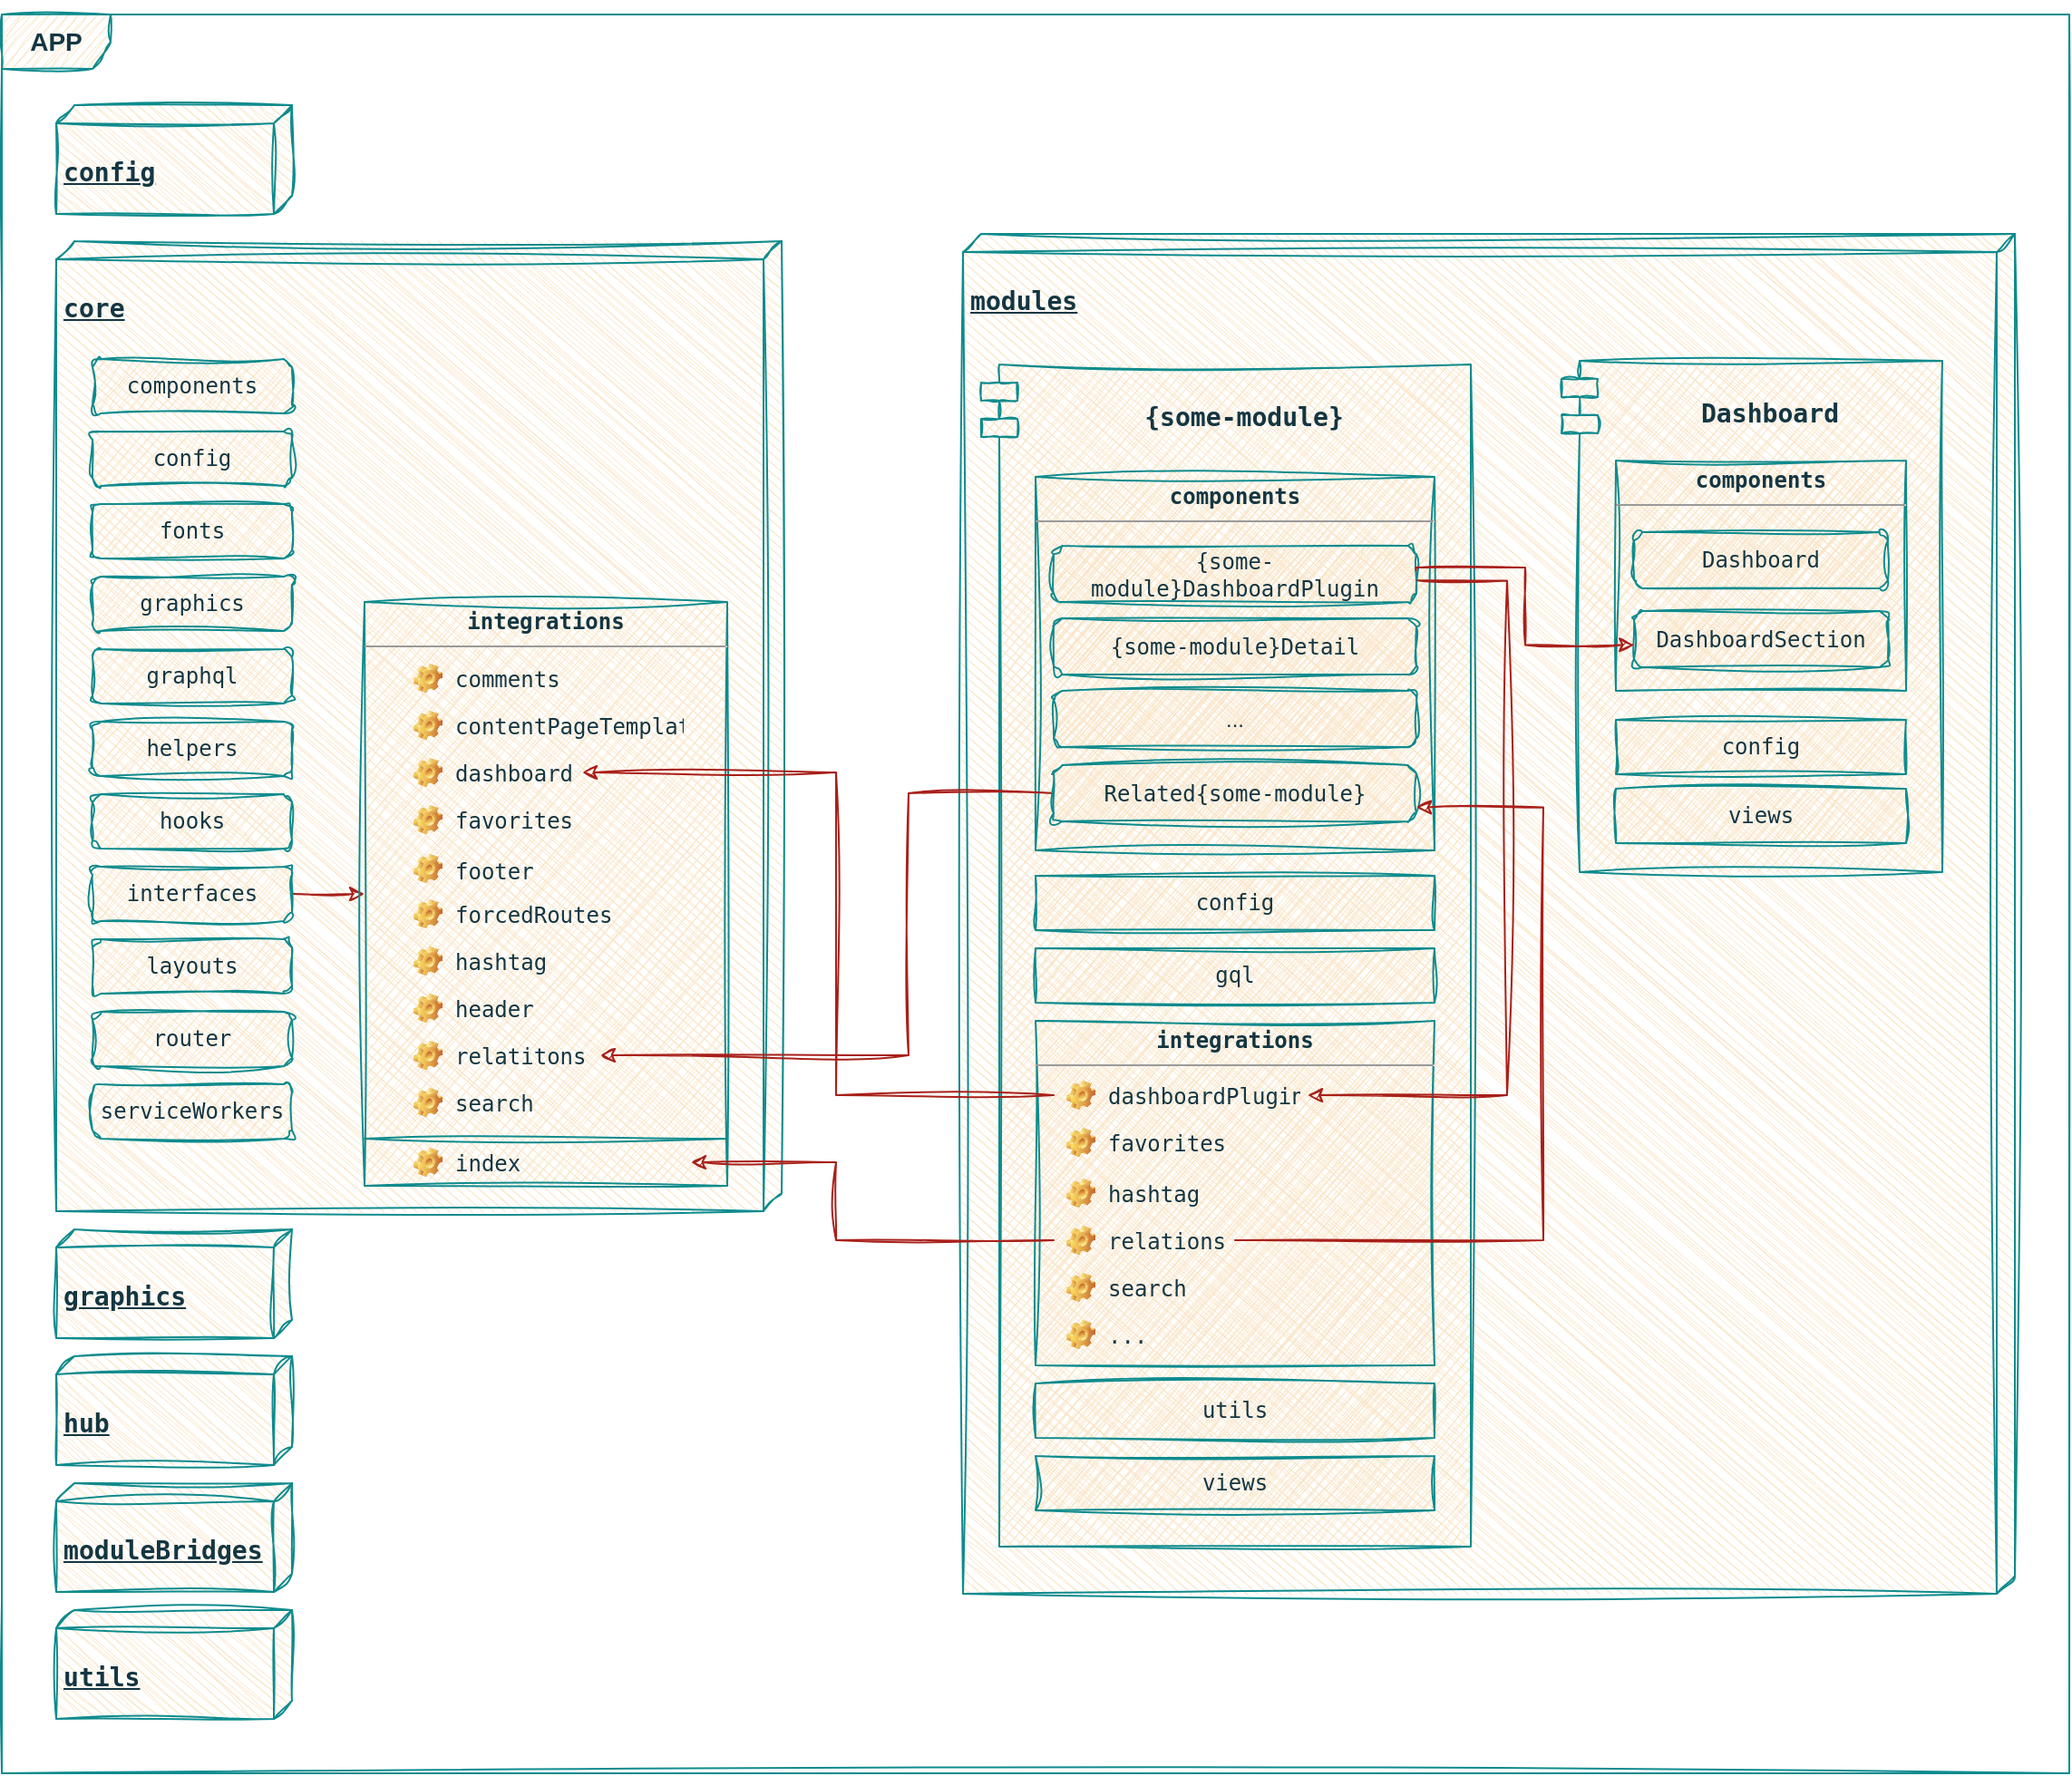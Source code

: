 <mxfile version="22.0.8" type="github">
  <diagram name="Page-1" id="Y3dpBx2czhUlw8gVgYeN">
    <mxGraphModel dx="1674" dy="2153" grid="1" gridSize="10" guides="1" tooltips="1" connect="1" arrows="1" fold="1" page="1" pageScale="1" pageWidth="850" pageHeight="1100" math="0" shadow="0">
      <root>
        <mxCell id="0" />
        <mxCell id="1" parent="0" />
        <mxCell id="_rkBrbnvYBGXYP3k8nYn-163" value="&lt;h3&gt;&lt;code&gt;core&lt;/code&gt;&lt;br&gt;&lt;/h3&gt;" style="verticalAlign=top;align=left;spacingTop=8;spacingLeft=2;spacingRight=12;shape=cube;size=10;direction=south;fontStyle=4;html=1;whiteSpace=wrap;labelBackgroundColor=none;fillColor=#FAE5C7;strokeColor=#0F8B8D;fontColor=#143642;sketch=1;curveFitting=1;jiggle=2;" parent="1" vertex="1">
          <mxGeometry x="170" y="-905" width="400" height="535" as="geometry" />
        </mxCell>
        <mxCell id="_rkBrbnvYBGXYP3k8nYn-164" value="&lt;code&gt;components&lt;/code&gt;" style="rounded=1;whiteSpace=wrap;html=1;labelBackgroundColor=none;fillColor=#FAE5C7;strokeColor=#0F8B8D;fontColor=#143642;sketch=1;curveFitting=1;jiggle=2;" parent="1" vertex="1">
          <mxGeometry x="190" y="-840" width="110" height="30" as="geometry" />
        </mxCell>
        <mxCell id="_rkBrbnvYBGXYP3k8nYn-165" value="&lt;code&gt;graphql&lt;/code&gt;" style="rounded=1;whiteSpace=wrap;html=1;labelBackgroundColor=none;fillColor=#FAE5C7;strokeColor=#0F8B8D;fontColor=#143642;sketch=1;curveFitting=1;jiggle=2;" parent="1" vertex="1">
          <mxGeometry x="190" y="-680" width="110" height="30" as="geometry" />
        </mxCell>
        <mxCell id="_rkBrbnvYBGXYP3k8nYn-166" value="&lt;code&gt;config&lt;/code&gt;" style="rounded=1;whiteSpace=wrap;html=1;labelBackgroundColor=none;fillColor=#FAE5C7;strokeColor=#0F8B8D;fontColor=#143642;sketch=1;curveFitting=1;jiggle=2;" parent="1" vertex="1">
          <mxGeometry x="190" y="-800" width="110" height="30" as="geometry" />
        </mxCell>
        <mxCell id="_rkBrbnvYBGXYP3k8nYn-167" value="&lt;code&gt;fonts&lt;/code&gt;" style="rounded=1;whiteSpace=wrap;html=1;labelBackgroundColor=none;fillColor=#FAE5C7;strokeColor=#0F8B8D;fontColor=#143642;sketch=1;curveFitting=1;jiggle=2;" parent="1" vertex="1">
          <mxGeometry x="190" y="-760" width="110" height="30" as="geometry" />
        </mxCell>
        <mxCell id="_rkBrbnvYBGXYP3k8nYn-168" value="&lt;code&gt;graphics&lt;/code&gt;" style="rounded=1;whiteSpace=wrap;html=1;labelBackgroundColor=none;fillColor=#FAE5C7;strokeColor=#0F8B8D;fontColor=#143642;sketch=1;curveFitting=1;jiggle=2;" parent="1" vertex="1">
          <mxGeometry x="190" y="-720" width="110" height="30" as="geometry" />
        </mxCell>
        <mxCell id="_rkBrbnvYBGXYP3k8nYn-169" value="&lt;code&gt;hooks&lt;/code&gt;" style="rounded=1;whiteSpace=wrap;html=1;labelBackgroundColor=none;fillColor=#FAE5C7;strokeColor=#0F8B8D;fontColor=#143642;sketch=1;curveFitting=1;jiggle=2;" parent="1" vertex="1">
          <mxGeometry x="190" y="-600" width="110" height="30" as="geometry" />
        </mxCell>
        <mxCell id="_rkBrbnvYBGXYP3k8nYn-170" value="&lt;code&gt;helpers&lt;/code&gt;" style="rounded=1;whiteSpace=wrap;html=1;labelBackgroundColor=none;fillColor=#FAE5C7;strokeColor=#0F8B8D;fontColor=#143642;sketch=1;curveFitting=1;jiggle=2;" parent="1" vertex="1">
          <mxGeometry x="190" y="-640" width="110" height="30" as="geometry" />
        </mxCell>
        <mxCell id="_rkBrbnvYBGXYP3k8nYn-171" value="&lt;code&gt;layouts&lt;/code&gt;" style="rounded=1;whiteSpace=wrap;html=1;labelBackgroundColor=none;fillColor=#FAE5C7;strokeColor=#0F8B8D;fontColor=#143642;sketch=1;curveFitting=1;jiggle=2;" parent="1" vertex="1">
          <mxGeometry x="190" y="-520" width="110" height="30" as="geometry" />
        </mxCell>
        <mxCell id="_rkBrbnvYBGXYP3k8nYn-172" value="" style="edgeStyle=orthogonalEdgeStyle;rounded=0;orthogonalLoop=1;jettySize=auto;html=1;labelBackgroundColor=none;strokeColor=#A8201A;fontColor=default;sketch=1;curveFitting=1;jiggle=2;" parent="1" source="_rkBrbnvYBGXYP3k8nYn-173" target="_rkBrbnvYBGXYP3k8nYn-176" edge="1">
          <mxGeometry relative="1" as="geometry" />
        </mxCell>
        <mxCell id="_rkBrbnvYBGXYP3k8nYn-173" value="&lt;code&gt;interfaces&lt;/code&gt;" style="rounded=1;whiteSpace=wrap;html=1;labelBackgroundColor=none;fillColor=#FAE5C7;strokeColor=#0F8B8D;fontColor=#143642;sketch=1;curveFitting=1;jiggle=2;" parent="1" vertex="1">
          <mxGeometry x="190" y="-560" width="110" height="30" as="geometry" />
        </mxCell>
        <mxCell id="_rkBrbnvYBGXYP3k8nYn-174" value="&lt;code&gt;serviceWorkers&lt;/code&gt;" style="rounded=1;whiteSpace=wrap;html=1;labelBackgroundColor=none;fillColor=#FAE5C7;strokeColor=#0F8B8D;fontColor=#143642;sketch=1;curveFitting=1;jiggle=2;" parent="1" vertex="1">
          <mxGeometry x="190" y="-440" width="110" height="30" as="geometry" />
        </mxCell>
        <mxCell id="_rkBrbnvYBGXYP3k8nYn-175" value="&lt;code&gt;router&lt;/code&gt;" style="rounded=1;whiteSpace=wrap;html=1;labelBackgroundColor=none;fillColor=#FAE5C7;strokeColor=#0F8B8D;fontColor=#143642;sketch=1;curveFitting=1;jiggle=2;" parent="1" vertex="1">
          <mxGeometry x="190" y="-480" width="110" height="30" as="geometry" />
        </mxCell>
        <mxCell id="_rkBrbnvYBGXYP3k8nYn-176" value="&lt;p style=&quot;margin:0px;margin-top:4px;text-align:center;&quot;&gt;&lt;b style=&quot;background-color: initial;&quot;&gt;&lt;font face=&quot;monospace&quot;&gt;integrations&lt;/font&gt;&lt;/b&gt;&lt;/p&gt;&lt;hr size=&quot;1&quot;&gt;&lt;div style=&quot;height:2px;&quot;&gt;&lt;/div&gt;" style="verticalAlign=top;align=left;overflow=fill;fontSize=12;fontFamily=Helvetica;html=1;whiteSpace=wrap;labelBackgroundColor=none;fillColor=#FAE5C7;strokeColor=#0F8B8D;fontColor=#143642;sketch=1;curveFitting=1;jiggle=2;" parent="1" vertex="1">
          <mxGeometry x="340" y="-706" width="200" height="322" as="geometry" />
        </mxCell>
        <mxCell id="_rkBrbnvYBGXYP3k8nYn-177" value="&lt;font face=&quot;monospace&quot;&gt;comments&lt;/font&gt;" style="label;fontStyle=0;strokeColor=none;fillColor=none;align=left;verticalAlign=top;overflow=hidden;spacingLeft=28;spacingRight=4;rotatable=0;points=[[0,0.5],[1,0.5]];portConstraint=eastwest;imageWidth=16;imageHeight=16;whiteSpace=wrap;html=1;image=img/clipart/Gear_128x128.png;labelBackgroundColor=none;fontColor=#143642;sketch=1;curveFitting=1;jiggle=2;" parent="1" vertex="1">
          <mxGeometry x="360" y="-677" width="120" height="26" as="geometry" />
        </mxCell>
        <mxCell id="_rkBrbnvYBGXYP3k8nYn-178" value="&lt;font face=&quot;monospace&quot;&gt;contentPageTemplate&lt;/font&gt;" style="label;fontStyle=0;strokeColor=none;fillColor=none;align=left;verticalAlign=top;overflow=hidden;spacingLeft=28;spacingRight=4;rotatable=0;points=[[0,0.5],[1,0.5]];portConstraint=eastwest;imageWidth=16;imageHeight=16;whiteSpace=wrap;html=1;image=img/clipart/Gear_128x128.png;labelBackgroundColor=none;fontColor=#143642;sketch=1;curveFitting=1;jiggle=2;" parent="1" vertex="1">
          <mxGeometry x="360" y="-651" width="160" height="26" as="geometry" />
        </mxCell>
        <mxCell id="_rkBrbnvYBGXYP3k8nYn-179" value="&lt;font face=&quot;monospace&quot;&gt;dashboard&lt;/font&gt;" style="label;fontStyle=0;strokeColor=none;fillColor=none;align=left;verticalAlign=top;overflow=hidden;spacingLeft=28;spacingRight=4;rotatable=0;points=[[0,0.5],[1,0.5]];portConstraint=eastwest;imageWidth=16;imageHeight=16;whiteSpace=wrap;html=1;image=img/clipart/Gear_128x128.png;labelBackgroundColor=none;fontColor=#143642;sketch=1;curveFitting=1;jiggle=2;" parent="1" vertex="1">
          <mxGeometry x="360" y="-625" width="100" height="26" as="geometry" />
        </mxCell>
        <mxCell id="_rkBrbnvYBGXYP3k8nYn-180" value="&lt;font face=&quot;monospace&quot;&gt;favorites&lt;/font&gt;" style="label;fontStyle=0;strokeColor=none;fillColor=none;align=left;verticalAlign=top;overflow=hidden;spacingLeft=28;spacingRight=4;rotatable=0;points=[[0,0.5],[1,0.5]];portConstraint=eastwest;imageWidth=16;imageHeight=16;whiteSpace=wrap;html=1;image=img/clipart/Gear_128x128.png;labelBackgroundColor=none;fontColor=#143642;sketch=1;curveFitting=1;jiggle=2;" parent="1" vertex="1">
          <mxGeometry x="360" y="-599" width="160" height="26" as="geometry" />
        </mxCell>
        <mxCell id="_rkBrbnvYBGXYP3k8nYn-181" value="&lt;font face=&quot;monospace&quot;&gt;footer&lt;/font&gt;" style="label;fontStyle=0;strokeColor=none;fillColor=none;align=left;verticalAlign=top;overflow=hidden;spacingLeft=28;spacingRight=4;rotatable=0;points=[[0,0.5],[1,0.5]];portConstraint=eastwest;imageWidth=16;imageHeight=16;whiteSpace=wrap;html=1;image=img/clipart/Gear_128x128.png;labelBackgroundColor=none;fontColor=#143642;sketch=1;curveFitting=1;jiggle=2;" parent="1" vertex="1">
          <mxGeometry x="360" y="-571" width="110.77" height="24" as="geometry" />
        </mxCell>
        <mxCell id="_rkBrbnvYBGXYP3k8nYn-182" value="&lt;font face=&quot;monospace&quot;&gt;forcedRoutes&lt;/font&gt;" style="label;fontStyle=0;strokeColor=none;fillColor=none;align=left;verticalAlign=top;overflow=hidden;spacingLeft=28;spacingRight=4;rotatable=0;points=[[0,0.5],[1,0.5]];portConstraint=eastwest;imageWidth=16;imageHeight=16;whiteSpace=wrap;html=1;image=img/clipart/Gear_128x128.png;labelBackgroundColor=none;fontColor=#143642;sketch=1;curveFitting=1;jiggle=2;" parent="1" vertex="1">
          <mxGeometry x="360" y="-547" width="160" height="26" as="geometry" />
        </mxCell>
        <mxCell id="_rkBrbnvYBGXYP3k8nYn-183" value="&lt;font face=&quot;monospace&quot;&gt;hashtag&lt;/font&gt;" style="label;fontStyle=0;strokeColor=none;fillColor=none;align=left;verticalAlign=top;overflow=hidden;spacingLeft=28;spacingRight=4;rotatable=0;points=[[0,0.5],[1,0.5]];portConstraint=eastwest;imageWidth=16;imageHeight=16;whiteSpace=wrap;html=1;image=img/clipart/Gear_128x128.png;labelBackgroundColor=none;fontColor=#143642;sketch=1;curveFitting=1;jiggle=2;" parent="1" vertex="1">
          <mxGeometry x="360" y="-521" width="120" height="26" as="geometry" />
        </mxCell>
        <mxCell id="_rkBrbnvYBGXYP3k8nYn-184" value="&lt;font face=&quot;monospace&quot;&gt;header&lt;/font&gt;" style="label;fontStyle=0;strokeColor=none;fillColor=none;align=left;verticalAlign=top;overflow=hidden;spacingLeft=28;spacingRight=4;rotatable=0;points=[[0,0.5],[1,0.5]];portConstraint=eastwest;imageWidth=16;imageHeight=16;whiteSpace=wrap;html=1;image=img/clipart/Gear_128x128.png;labelBackgroundColor=none;fontColor=#143642;sketch=1;curveFitting=1;jiggle=2;" parent="1" vertex="1">
          <mxGeometry x="360" y="-495" width="160" height="26" as="geometry" />
        </mxCell>
        <mxCell id="_rkBrbnvYBGXYP3k8nYn-185" value="&lt;font face=&quot;monospace&quot;&gt;relatitons&lt;/font&gt;" style="label;fontStyle=0;strokeColor=none;fillColor=none;align=left;verticalAlign=top;overflow=hidden;spacingLeft=28;spacingRight=4;rotatable=0;points=[[0,0.5],[1,0.5]];portConstraint=eastwest;imageWidth=16;imageHeight=16;whiteSpace=wrap;html=1;image=img/clipart/Gear_128x128.png;labelBackgroundColor=none;fontColor=#143642;sketch=1;curveFitting=1;jiggle=2;" parent="1" vertex="1">
          <mxGeometry x="360" y="-469" width="110" height="26" as="geometry" />
        </mxCell>
        <mxCell id="_rkBrbnvYBGXYP3k8nYn-186" value="&lt;font face=&quot;monospace&quot;&gt;search&lt;/font&gt;" style="label;fontStyle=0;strokeColor=none;fillColor=none;align=left;verticalAlign=top;overflow=hidden;spacingLeft=28;spacingRight=4;rotatable=0;points=[[0,0.5],[1,0.5]];portConstraint=eastwest;imageWidth=16;imageHeight=16;whiteSpace=wrap;html=1;image=img/clipart/Gear_128x128.png;labelBackgroundColor=none;fontColor=#143642;sketch=1;curveFitting=1;jiggle=2;" parent="1" vertex="1">
          <mxGeometry x="360" y="-443" width="160" height="26" as="geometry" />
        </mxCell>
        <mxCell id="_rkBrbnvYBGXYP3k8nYn-187" value="&lt;h3&gt;&lt;b&gt;APP&lt;/b&gt;&lt;/h3&gt;" style="shape=umlFrame;whiteSpace=wrap;html=1;pointerEvents=0;labelBackgroundColor=none;fillColor=#FAE5C7;strokeColor=#0F8B8D;fontColor=#143642;sketch=1;curveFitting=1;jiggle=2;" parent="1" vertex="1">
          <mxGeometry x="140" y="-1030" width="1140" height="970" as="geometry" />
        </mxCell>
        <mxCell id="_rkBrbnvYBGXYP3k8nYn-188" value="&lt;h3&gt;&lt;code&gt;config&lt;/code&gt;&lt;br&gt;&lt;/h3&gt;" style="verticalAlign=top;align=left;spacingTop=8;spacingLeft=2;spacingRight=12;shape=cube;size=10;direction=south;fontStyle=4;html=1;whiteSpace=wrap;labelBackgroundColor=none;fillColor=#FAE5C7;strokeColor=#0F8B8D;fontColor=#143642;sketch=1;curveFitting=1;jiggle=2;" parent="1" vertex="1">
          <mxGeometry x="170" y="-980" width="130" height="60" as="geometry" />
        </mxCell>
        <mxCell id="_rkBrbnvYBGXYP3k8nYn-189" value="&lt;h3&gt;&lt;code&gt;graphics&lt;/code&gt;&lt;br&gt;&lt;/h3&gt;" style="verticalAlign=top;align=left;spacingTop=8;spacingLeft=2;spacingRight=12;shape=cube;size=10;direction=south;fontStyle=4;html=1;whiteSpace=wrap;labelBackgroundColor=none;fillColor=#FAE5C7;strokeColor=#0F8B8D;fontColor=#143642;sketch=1;curveFitting=1;jiggle=2;" parent="1" vertex="1">
          <mxGeometry x="170" y="-360" width="130" height="60" as="geometry" />
        </mxCell>
        <mxCell id="_rkBrbnvYBGXYP3k8nYn-190" value="&lt;h3&gt;&lt;code&gt;hub&lt;/code&gt;&lt;br&gt;&lt;/h3&gt;" style="verticalAlign=top;align=left;spacingTop=8;spacingLeft=2;spacingRight=12;shape=cube;size=10;direction=south;fontStyle=4;html=1;whiteSpace=wrap;labelBackgroundColor=none;fillColor=#FAE5C7;strokeColor=#0F8B8D;fontColor=#143642;sketch=1;curveFitting=1;jiggle=2;" parent="1" vertex="1">
          <mxGeometry x="170" y="-290" width="130" height="60" as="geometry" />
        </mxCell>
        <mxCell id="_rkBrbnvYBGXYP3k8nYn-191" value="&lt;h3&gt;&lt;code&gt;moduleBridges&lt;/code&gt;&lt;br&gt;&lt;/h3&gt;" style="verticalAlign=top;align=left;spacingTop=8;spacingLeft=2;spacingRight=12;shape=cube;size=10;direction=south;fontStyle=4;html=1;whiteSpace=wrap;labelBackgroundColor=none;fillColor=#FAE5C7;strokeColor=#0F8B8D;fontColor=#143642;sketch=1;curveFitting=1;jiggle=2;" parent="1" vertex="1">
          <mxGeometry x="170" y="-220" width="130" height="60" as="geometry" />
        </mxCell>
        <mxCell id="_rkBrbnvYBGXYP3k8nYn-192" value="&lt;h3&gt;&lt;code&gt;modules&lt;/code&gt;&lt;br&gt;&lt;/h3&gt;" style="verticalAlign=top;align=left;spacingTop=8;spacingLeft=2;spacingRight=12;shape=cube;size=10;direction=south;fontStyle=4;html=1;whiteSpace=wrap;labelBackgroundColor=none;fillColor=#FAE5C7;strokeColor=#0F8B8D;fontColor=#143642;sketch=1;curveFitting=1;jiggle=2;" parent="1" vertex="1">
          <mxGeometry x="670" y="-909" width="580" height="750" as="geometry" />
        </mxCell>
        <mxCell id="_rkBrbnvYBGXYP3k8nYn-193" value="&lt;h3&gt;&lt;code&gt;utils&lt;/code&gt;&lt;br&gt;&lt;/h3&gt;" style="verticalAlign=top;align=left;spacingTop=8;spacingLeft=2;spacingRight=12;shape=cube;size=10;direction=south;fontStyle=4;html=1;whiteSpace=wrap;labelBackgroundColor=none;fillColor=#FAE5C7;strokeColor=#0F8B8D;fontColor=#143642;sketch=1;curveFitting=1;jiggle=2;" parent="1" vertex="1">
          <mxGeometry x="170" y="-150" width="130" height="60" as="geometry" />
        </mxCell>
        <mxCell id="_rkBrbnvYBGXYP3k8nYn-194" value="&lt;h3&gt;&lt;code style=&quot;&quot;&gt;{some-module&lt;span style=&quot;&quot; class=&quot;o&quot;&gt;}&lt;/span&gt;&lt;/code&gt;&lt;/h3&gt;" style="shape=module;align=left;spacingLeft=20;align=center;verticalAlign=top;whiteSpace=wrap;html=1;labelBackgroundColor=none;fillColor=#FAE5C7;strokeColor=#0F8B8D;fontColor=#143642;sketch=1;curveFitting=1;jiggle=2;" parent="1" vertex="1">
          <mxGeometry x="680" y="-837" width="270" height="652" as="geometry" />
        </mxCell>
        <mxCell id="_rkBrbnvYBGXYP3k8nYn-195" value="&lt;code&gt;config&lt;/code&gt;" style="html=1;whiteSpace=wrap;labelBackgroundColor=none;fillColor=#FAE5C7;strokeColor=#0F8B8D;fontColor=#143642;sketch=1;curveFitting=1;jiggle=2;" parent="1" vertex="1">
          <mxGeometry x="710" y="-555" width="220" height="30" as="geometry" />
        </mxCell>
        <mxCell id="_rkBrbnvYBGXYP3k8nYn-196" value="&lt;code&gt;gql&lt;/code&gt;" style="html=1;whiteSpace=wrap;labelBackgroundColor=none;fillColor=#FAE5C7;strokeColor=#0F8B8D;fontColor=#143642;sketch=1;curveFitting=1;jiggle=2;" parent="1" vertex="1">
          <mxGeometry x="710" y="-515" width="220" height="30" as="geometry" />
        </mxCell>
        <mxCell id="_rkBrbnvYBGXYP3k8nYn-197" value="&lt;code&gt;utils&lt;/code&gt;" style="html=1;whiteSpace=wrap;labelBackgroundColor=none;fillColor=#FAE5C7;strokeColor=#0F8B8D;fontColor=#143642;sketch=1;curveFitting=1;jiggle=2;" parent="1" vertex="1">
          <mxGeometry x="710" y="-275" width="220" height="30" as="geometry" />
        </mxCell>
        <mxCell id="_rkBrbnvYBGXYP3k8nYn-198" value="&lt;code&gt;views&lt;/code&gt;" style="html=1;whiteSpace=wrap;labelBackgroundColor=none;fillColor=#FAE5C7;strokeColor=#0F8B8D;fontColor=#143642;sketch=1;curveFitting=1;jiggle=2;" parent="1" vertex="1">
          <mxGeometry x="710" y="-235" width="220" height="30" as="geometry" />
        </mxCell>
        <mxCell id="_rkBrbnvYBGXYP3k8nYn-199" value="&lt;h3&gt;&lt;font face=&quot;monospace&quot;&gt;Dashboard&lt;/font&gt;&lt;/h3&gt;" style="shape=module;align=left;spacingLeft=20;align=center;verticalAlign=top;whiteSpace=wrap;html=1;labelBackgroundColor=none;fillColor=#FAE5C7;strokeColor=#0F8B8D;fontColor=#143642;sketch=1;curveFitting=1;jiggle=2;" parent="1" vertex="1">
          <mxGeometry x="1000" y="-839" width="210" height="282" as="geometry" />
        </mxCell>
        <mxCell id="_rkBrbnvYBGXYP3k8nYn-200" value="&lt;code&gt;config&lt;/code&gt;" style="html=1;whiteSpace=wrap;labelBackgroundColor=none;fillColor=#FAE5C7;strokeColor=#0F8B8D;fontColor=#143642;sketch=1;curveFitting=1;jiggle=2;" parent="1" vertex="1">
          <mxGeometry x="1030" y="-641" width="160" height="30" as="geometry" />
        </mxCell>
        <mxCell id="_rkBrbnvYBGXYP3k8nYn-201" value="&lt;code&gt;views&lt;/code&gt;" style="html=1;whiteSpace=wrap;labelBackgroundColor=none;fillColor=#FAE5C7;strokeColor=#0F8B8D;fontColor=#143642;sketch=1;curveFitting=1;jiggle=2;" parent="1" vertex="1">
          <mxGeometry x="1030" y="-603" width="160" height="30" as="geometry" />
        </mxCell>
        <mxCell id="_rkBrbnvYBGXYP3k8nYn-202" value="&lt;p style=&quot;margin:0px;margin-top:4px;text-align:center;&quot;&gt;&lt;font face=&quot;monospace&quot;&gt;&lt;b&gt;components&lt;/b&gt;&lt;/font&gt;&lt;/p&gt;&lt;hr size=&quot;1&quot;&gt;&lt;div style=&quot;height:2px;&quot;&gt;&lt;/div&gt;" style="verticalAlign=top;align=left;overflow=fill;fontSize=12;fontFamily=Helvetica;html=1;whiteSpace=wrap;labelBackgroundColor=none;fillColor=#FAE5C7;strokeColor=#0F8B8D;fontColor=#143642;sketch=1;curveFitting=1;jiggle=2;" parent="1" vertex="1">
          <mxGeometry x="1030" y="-784" width="160" height="127" as="geometry" />
        </mxCell>
        <mxCell id="_rkBrbnvYBGXYP3k8nYn-203" value="&lt;font face=&quot;monospace&quot;&gt;Dashboard&lt;/font&gt;" style="rounded=1;whiteSpace=wrap;html=1;labelBackgroundColor=none;fillColor=#FAE5C7;strokeColor=#0F8B8D;fontColor=#143642;sketch=1;curveFitting=1;jiggle=2;" parent="1" vertex="1">
          <mxGeometry x="1040" y="-744.5" width="140" height="31" as="geometry" />
        </mxCell>
        <mxCell id="_rkBrbnvYBGXYP3k8nYn-204" value="&lt;font face=&quot;monospace&quot;&gt;DashboardSection&lt;/font&gt;" style="rounded=1;whiteSpace=wrap;html=1;labelBackgroundColor=none;fillColor=#FAE5C7;strokeColor=#0F8B8D;fontColor=#143642;sketch=1;curveFitting=1;jiggle=2;" parent="1" vertex="1">
          <mxGeometry x="1040" y="-701" width="140" height="31" as="geometry" />
        </mxCell>
        <mxCell id="_rkBrbnvYBGXYP3k8nYn-205" value="&lt;p style=&quot;margin:0px;margin-top:4px;text-align:center;&quot;&gt;&lt;font face=&quot;monospace&quot;&gt;&lt;b&gt;components&lt;/b&gt;&lt;/font&gt;&lt;/p&gt;&lt;hr size=&quot;1&quot;&gt;&lt;div style=&quot;height:2px;&quot;&gt;&lt;/div&gt;" style="verticalAlign=top;align=left;overflow=fill;fontSize=12;fontFamily=Helvetica;html=1;whiteSpace=wrap;labelBackgroundColor=none;fillColor=#FAE5C7;strokeColor=#0F8B8D;fontColor=#143642;sketch=1;curveFitting=1;jiggle=2;" parent="1" vertex="1">
          <mxGeometry x="710" y="-775" width="220" height="206" as="geometry" />
        </mxCell>
        <mxCell id="_rkBrbnvYBGXYP3k8nYn-206" value="&lt;font face=&quot;monospace&quot;&gt;{some-module}DashboardPlugin&lt;/font&gt;" style="rounded=1;whiteSpace=wrap;html=1;labelBackgroundColor=none;fillColor=#FAE5C7;strokeColor=#0F8B8D;fontColor=#143642;sketch=1;curveFitting=1;jiggle=2;" parent="1" vertex="1">
          <mxGeometry x="720" y="-737" width="200" height="31" as="geometry" />
        </mxCell>
        <mxCell id="_rkBrbnvYBGXYP3k8nYn-207" value="&lt;font face=&quot;monospace&quot;&gt;{some-module}Detail&lt;/font&gt;" style="rounded=1;whiteSpace=wrap;html=1;align=center;labelBackgroundColor=none;fillColor=#FAE5C7;strokeColor=#0F8B8D;fontColor=#143642;sketch=1;curveFitting=1;jiggle=2;" parent="1" vertex="1">
          <mxGeometry x="720" y="-697" width="200" height="31" as="geometry" />
        </mxCell>
        <mxCell id="_rkBrbnvYBGXYP3k8nYn-208" value="..." style="rounded=1;whiteSpace=wrap;html=1;labelBackgroundColor=none;fillColor=#FAE5C7;strokeColor=#0F8B8D;fontColor=#143642;sketch=1;curveFitting=1;jiggle=2;" parent="1" vertex="1">
          <mxGeometry x="720" y="-657" width="200" height="31" as="geometry" />
        </mxCell>
        <mxCell id="_rkBrbnvYBGXYP3k8nYn-227" style="edgeStyle=orthogonalEdgeStyle;rounded=0;orthogonalLoop=1;jettySize=auto;html=1;exitX=0;exitY=0.5;exitDx=0;exitDy=0;entryX=1;entryY=0.5;entryDx=0;entryDy=0;strokeColor=#A8201A;labelBackgroundColor=none;fontColor=default;sketch=1;curveFitting=1;jiggle=2;" parent="1" source="_rkBrbnvYBGXYP3k8nYn-210" target="_rkBrbnvYBGXYP3k8nYn-185" edge="1">
          <mxGeometry relative="1" as="geometry">
            <Array as="points">
              <mxPoint x="640" y="-600" />
              <mxPoint x="640" y="-456" />
            </Array>
          </mxGeometry>
        </mxCell>
        <mxCell id="_rkBrbnvYBGXYP3k8nYn-210" value="&lt;font face=&quot;monospace&quot;&gt;Related{some-module}&lt;/font&gt;" style="rounded=1;whiteSpace=wrap;html=1;labelBackgroundColor=none;fillColor=#FAE5C7;strokeColor=#0F8B8D;fontColor=#143642;sketch=1;curveFitting=1;jiggle=2;" parent="1" vertex="1">
          <mxGeometry x="720" y="-616" width="200" height="31" as="geometry" />
        </mxCell>
        <mxCell id="_rkBrbnvYBGXYP3k8nYn-211" value="&lt;p style=&quot;margin:0px;margin-top:4px;text-align:center;&quot;&gt;&lt;b style=&quot;background-color: initial;&quot;&gt;&lt;font face=&quot;monospace&quot;&gt;integrations&lt;/font&gt;&lt;/b&gt;&lt;/p&gt;&lt;hr size=&quot;1&quot;&gt;&lt;div style=&quot;height:2px;&quot;&gt;&lt;/div&gt;" style="verticalAlign=top;align=left;overflow=fill;fontSize=12;fontFamily=Helvetica;html=1;whiteSpace=wrap;labelBackgroundColor=none;fillColor=#FAE5C7;strokeColor=#0F8B8D;fontColor=#143642;sketch=1;curveFitting=1;jiggle=2;" parent="1" vertex="1">
          <mxGeometry x="710" y="-475" width="220" height="190" as="geometry" />
        </mxCell>
        <mxCell id="_rkBrbnvYBGXYP3k8nYn-212" style="edgeStyle=orthogonalEdgeStyle;rounded=0;orthogonalLoop=1;jettySize=auto;html=1;exitX=1.003;exitY=0.618;exitDx=0;exitDy=0;entryX=1;entryY=0.5;entryDx=0;entryDy=0;strokeColor=#A8201A;exitPerimeter=0;labelBackgroundColor=none;fontColor=default;sketch=1;curveFitting=1;jiggle=2;" parent="1" source="_rkBrbnvYBGXYP3k8nYn-206" target="_rkBrbnvYBGXYP3k8nYn-214" edge="1">
          <mxGeometry relative="1" as="geometry">
            <Array as="points">
              <mxPoint x="970" y="-718" />
              <mxPoint x="970" y="-434" />
            </Array>
          </mxGeometry>
        </mxCell>
        <mxCell id="_rkBrbnvYBGXYP3k8nYn-226" style="edgeStyle=orthogonalEdgeStyle;rounded=0;orthogonalLoop=1;jettySize=auto;html=1;entryX=1;entryY=0.5;entryDx=0;entryDy=0;strokeColor=#A8201A;labelBackgroundColor=none;fontColor=default;sketch=1;curveFitting=1;jiggle=2;" parent="1" source="_rkBrbnvYBGXYP3k8nYn-214" target="_rkBrbnvYBGXYP3k8nYn-179" edge="1">
          <mxGeometry relative="1" as="geometry">
            <Array as="points">
              <mxPoint x="600" y="-434" />
              <mxPoint x="600" y="-612" />
            </Array>
          </mxGeometry>
        </mxCell>
        <mxCell id="_rkBrbnvYBGXYP3k8nYn-214" value="&lt;font face=&quot;monospace&quot;&gt;dashboardPlugins&lt;/font&gt;" style="label;fontStyle=0;strokeColor=none;fillColor=none;align=left;verticalAlign=top;overflow=hidden;spacingLeft=28;spacingRight=4;rotatable=0;points=[[0,0.5],[1,0.5]];portConstraint=eastwest;imageWidth=16;imageHeight=16;whiteSpace=wrap;html=1;image=img/clipart/Gear_128x128.png;labelBackgroundColor=none;fontColor=#143642;sketch=1;curveFitting=1;jiggle=2;" parent="1" vertex="1">
          <mxGeometry x="720" y="-447" width="140" height="26" as="geometry" />
        </mxCell>
        <mxCell id="_rkBrbnvYBGXYP3k8nYn-215" value="&lt;font face=&quot;monospace&quot;&gt;favorites&lt;/font&gt;" style="label;fontStyle=0;strokeColor=none;fillColor=none;align=left;verticalAlign=top;overflow=hidden;spacingLeft=28;spacingRight=4;rotatable=0;points=[[0,0.5],[1,0.5]];portConstraint=eastwest;imageWidth=16;imageHeight=16;whiteSpace=wrap;html=1;image=img/clipart/Gear_128x128.png;labelBackgroundColor=none;fontColor=#143642;sketch=1;curveFitting=1;jiggle=2;" parent="1" vertex="1">
          <mxGeometry x="720" y="-421" width="140" height="26" as="geometry" />
        </mxCell>
        <mxCell id="_rkBrbnvYBGXYP3k8nYn-216" value="&lt;font face=&quot;monospace&quot;&gt;hashtag&lt;/font&gt;" style="label;fontStyle=0;strokeColor=none;fillColor=none;align=left;verticalAlign=top;overflow=hidden;spacingLeft=28;spacingRight=4;rotatable=0;points=[[0,0.5],[1,0.5]];portConstraint=eastwest;imageWidth=16;imageHeight=16;whiteSpace=wrap;html=1;image=img/clipart/Gear_128x128.png;labelBackgroundColor=none;fontColor=#143642;sketch=1;curveFitting=1;jiggle=2;" parent="1" vertex="1">
          <mxGeometry x="720" y="-393" width="140" height="26" as="geometry" />
        </mxCell>
        <mxCell id="_rkBrbnvYBGXYP3k8nYn-218" style="edgeStyle=orthogonalEdgeStyle;rounded=0;orthogonalLoop=1;jettySize=auto;html=1;exitX=1;exitY=0.5;exitDx=0;exitDy=0;entryX=1;entryY=0.75;entryDx=0;entryDy=0;strokeColor=#A8201A;labelBackgroundColor=none;fontColor=default;sketch=1;curveFitting=1;jiggle=2;" parent="1" source="_rkBrbnvYBGXYP3k8nYn-219" target="_rkBrbnvYBGXYP3k8nYn-210" edge="1">
          <mxGeometry relative="1" as="geometry">
            <Array as="points">
              <mxPoint x="990" y="-354" />
              <mxPoint x="990" y="-593" />
            </Array>
          </mxGeometry>
        </mxCell>
        <mxCell id="_rkBrbnvYBGXYP3k8nYn-225" style="edgeStyle=orthogonalEdgeStyle;rounded=0;orthogonalLoop=1;jettySize=auto;html=1;exitX=0;exitY=0.5;exitDx=0;exitDy=0;strokeColor=#A8201A;labelBackgroundColor=none;fontColor=default;sketch=1;curveFitting=1;jiggle=2;" parent="1" source="_rkBrbnvYBGXYP3k8nYn-219" target="_rkBrbnvYBGXYP3k8nYn-224" edge="1">
          <mxGeometry relative="1" as="geometry">
            <Array as="points">
              <mxPoint x="600" y="-354" />
              <mxPoint x="600" y="-397" />
            </Array>
          </mxGeometry>
        </mxCell>
        <mxCell id="_rkBrbnvYBGXYP3k8nYn-219" value="&lt;font face=&quot;monospace&quot;&gt;relations&lt;/font&gt;" style="label;fontStyle=0;strokeColor=none;fillColor=none;align=left;verticalAlign=top;overflow=hidden;spacingLeft=28;spacingRight=4;rotatable=0;points=[[0,0.5],[1,0.5]];portConstraint=eastwest;imageWidth=16;imageHeight=16;whiteSpace=wrap;html=1;image=img/clipart/Gear_128x128.png;labelBackgroundColor=none;fontColor=#143642;sketch=1;curveFitting=1;jiggle=2;" parent="1" vertex="1">
          <mxGeometry x="720" y="-367" width="100" height="26" as="geometry" />
        </mxCell>
        <mxCell id="_rkBrbnvYBGXYP3k8nYn-220" value="&lt;font face=&quot;monospace&quot;&gt;...&lt;/font&gt;" style="label;fontStyle=0;strokeColor=none;fillColor=none;align=left;verticalAlign=top;overflow=hidden;spacingLeft=28;spacingRight=4;rotatable=0;points=[[0,0.5],[1,0.5]];portConstraint=eastwest;imageWidth=16;imageHeight=16;whiteSpace=wrap;html=1;image=img/clipart/Gear_128x128.png;labelBackgroundColor=none;fontColor=#143642;sketch=1;curveFitting=1;jiggle=2;" parent="1" vertex="1">
          <mxGeometry x="720" y="-315" width="140" height="26" as="geometry" />
        </mxCell>
        <mxCell id="_rkBrbnvYBGXYP3k8nYn-221" value="&lt;font face=&quot;monospace&quot;&gt;search&lt;/font&gt;" style="label;fontStyle=0;strokeColor=none;fillColor=none;align=left;verticalAlign=top;overflow=hidden;spacingLeft=28;spacingRight=4;rotatable=0;points=[[0,0.5],[1,0.5]];portConstraint=eastwest;imageWidth=16;imageHeight=16;whiteSpace=wrap;html=1;image=img/clipart/Gear_128x128.png;labelBackgroundColor=none;fontColor=#143642;sketch=1;curveFitting=1;jiggle=2;" parent="1" vertex="1">
          <mxGeometry x="720" y="-341" width="140" height="26" as="geometry" />
        </mxCell>
        <mxCell id="_rkBrbnvYBGXYP3k8nYn-222" style="edgeStyle=orthogonalEdgeStyle;rounded=0;orthogonalLoop=1;jettySize=auto;html=1;exitX=0.999;exitY=0.438;exitDx=0;exitDy=0;entryX=0.001;entryY=0.602;entryDx=0;entryDy=0;strokeColor=#A8201A;exitPerimeter=0;entryPerimeter=0;labelBackgroundColor=none;fontColor=default;sketch=1;curveFitting=1;jiggle=2;" parent="1" source="_rkBrbnvYBGXYP3k8nYn-206" target="_rkBrbnvYBGXYP3k8nYn-204" edge="1">
          <mxGeometry relative="1" as="geometry">
            <Array as="points">
              <mxPoint x="920" y="-725" />
              <mxPoint x="980" y="-725" />
              <mxPoint x="980" y="-682" />
            </Array>
          </mxGeometry>
        </mxCell>
        <mxCell id="_rkBrbnvYBGXYP3k8nYn-223" value="" style="line;strokeWidth=1;fillColor=none;align=left;verticalAlign=middle;spacingTop=-1;spacingLeft=3;spacingRight=3;rotatable=0;labelPosition=right;points=[];portConstraint=eastwest;strokeColor=#0F8B8D;labelBackgroundColor=none;fontColor=#143642;sketch=1;curveFitting=1;jiggle=2;" parent="1" vertex="1">
          <mxGeometry x="340" y="-414" width="200" height="8" as="geometry" />
        </mxCell>
        <mxCell id="_rkBrbnvYBGXYP3k8nYn-224" value="&lt;font face=&quot;monospace&quot;&gt;index&lt;/font&gt;" style="label;fontStyle=0;strokeColor=none;fillColor=none;align=left;verticalAlign=top;overflow=hidden;spacingLeft=28;spacingRight=4;rotatable=0;points=[[0,0.5],[1,0.5]];portConstraint=eastwest;imageWidth=16;imageHeight=16;whiteSpace=wrap;html=1;image=img/clipart/Gear_128x128.png;labelBackgroundColor=none;fontColor=#143642;sketch=1;curveFitting=1;jiggle=2;" parent="1" vertex="1">
          <mxGeometry x="360" y="-410" width="160" height="26" as="geometry" />
        </mxCell>
      </root>
    </mxGraphModel>
  </diagram>
</mxfile>
